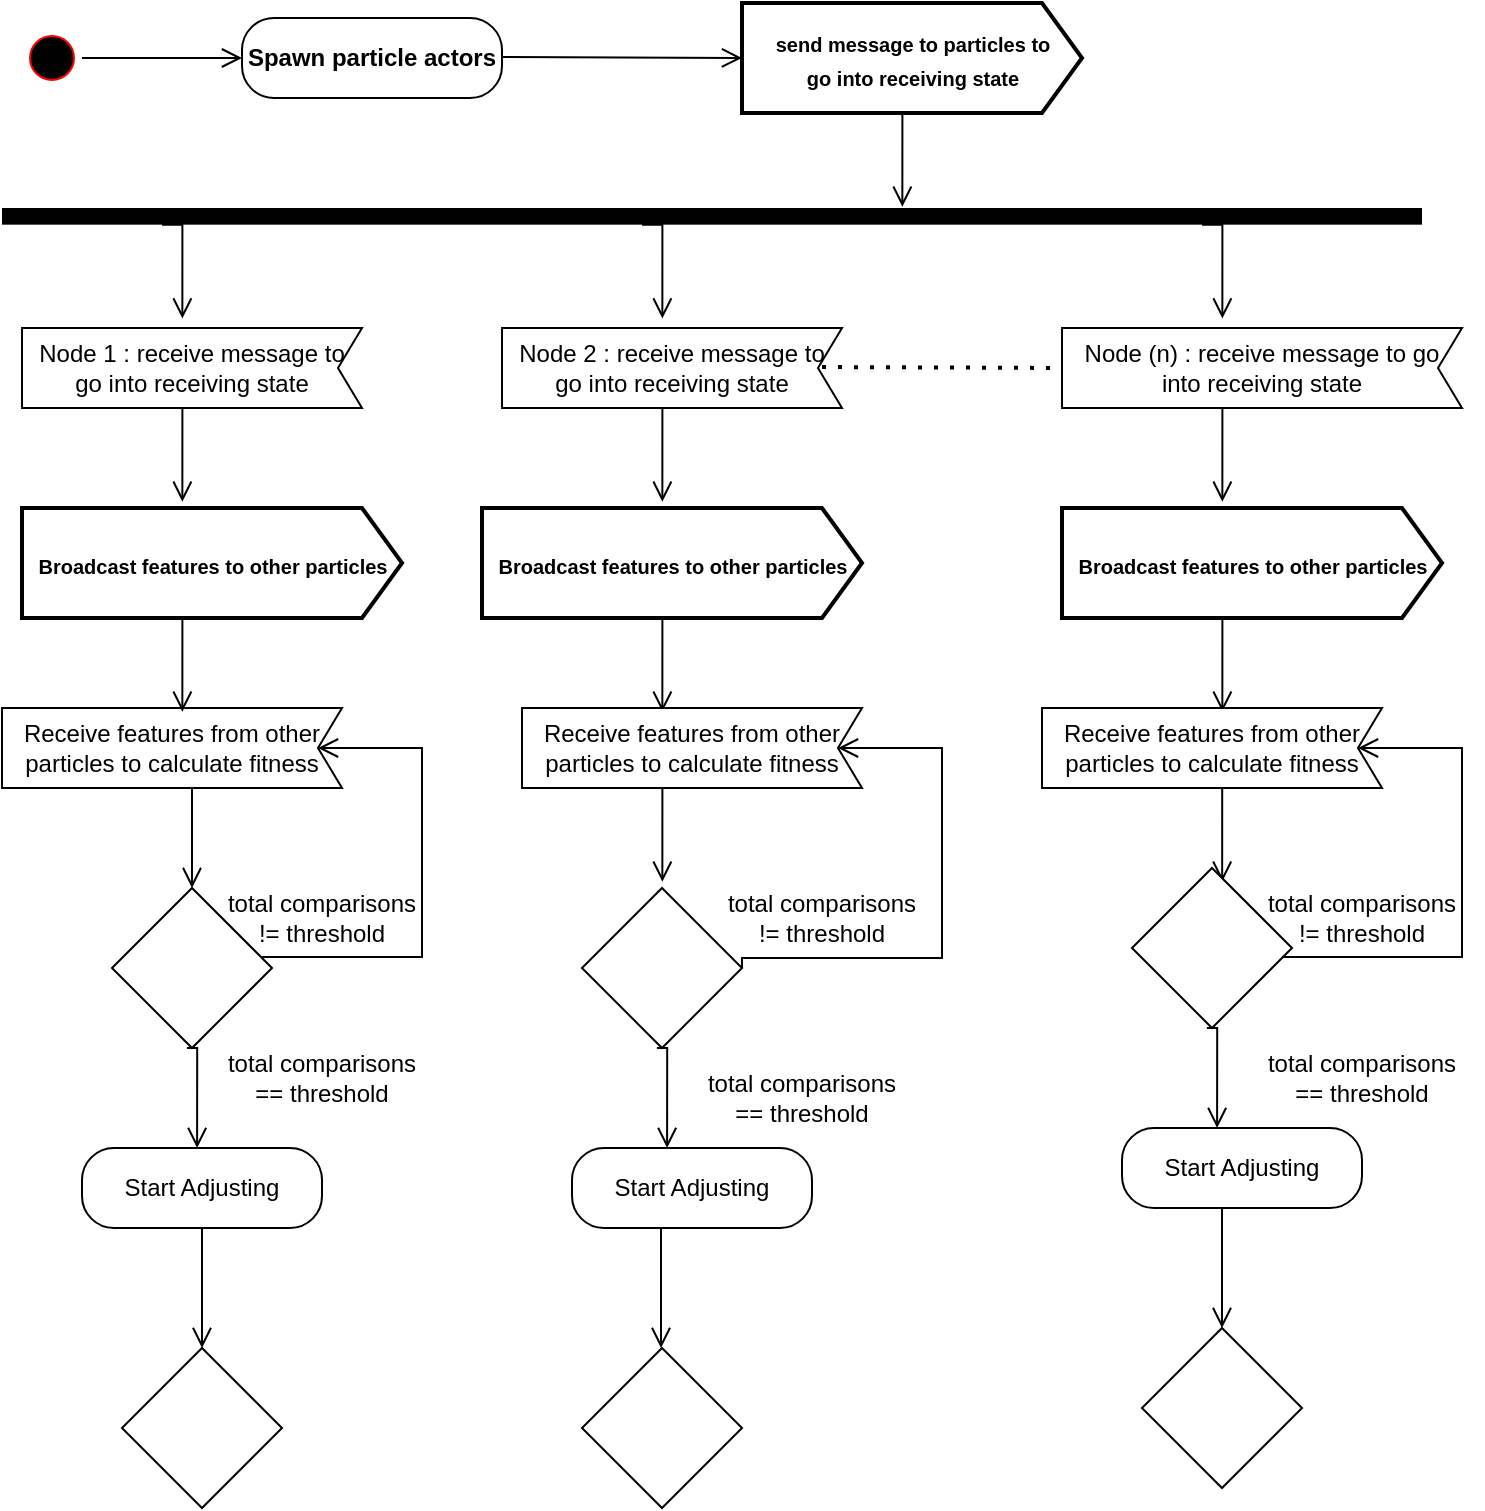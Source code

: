 <mxfile version="15.8.9" type="github">
  <diagram id="o7CnlwriqrgJlkFAMORM" name="Page-1">
    <mxGraphModel dx="1038" dy="583" grid="1" gridSize="10" guides="1" tooltips="1" connect="1" arrows="1" fold="1" page="1" pageScale="1" pageWidth="827" pageHeight="1169" math="0" shadow="0">
      <root>
        <mxCell id="0" />
        <mxCell id="1" parent="0" />
        <mxCell id="h_NruhMYLR7X871ljR6K-1" value="" style="ellipse;html=1;shape=startState;fillColor=#000000;strokeColor=#ff0000;" vertex="1" parent="1">
          <mxGeometry x="40" y="50" width="30" height="30" as="geometry" />
        </mxCell>
        <mxCell id="h_NruhMYLR7X871ljR6K-2" value="" style="edgeStyle=orthogonalEdgeStyle;html=1;verticalAlign=bottom;endArrow=open;endSize=8;strokeColor=#000000;rounded=0;" edge="1" parent="1" source="h_NruhMYLR7X871ljR6K-1">
          <mxGeometry relative="1" as="geometry">
            <mxPoint x="150" y="65" as="targetPoint" />
          </mxGeometry>
        </mxCell>
        <mxCell id="h_NruhMYLR7X871ljR6K-3" value="&lt;b&gt;Spawn particle actors&lt;/b&gt;" style="rounded=1;whiteSpace=wrap;html=1;arcSize=40;fontColor=#000000;fillColor=#FFFFFF;strokeColor=#000000;" vertex="1" parent="1">
          <mxGeometry x="150" y="45" width="130" height="40" as="geometry" />
        </mxCell>
        <mxCell id="h_NruhMYLR7X871ljR6K-4" value="&lt;font style=&quot;font-size: 10px&quot;&gt;&lt;b&gt;send message to particles to &lt;br&gt;go into receiving state&lt;br&gt;&lt;/b&gt;&lt;/font&gt;" style="html=1;shape=mxgraph.infographic.ribbonSimple;notch1=0;notch2=20;align=center;verticalAlign=middle;fontSize=14;fontStyle=0;fillColor=#FFFFFF;strokeWidth=2;" vertex="1" parent="1">
          <mxGeometry x="400" y="37.5" width="170" height="55" as="geometry" />
        </mxCell>
        <mxCell id="h_NruhMYLR7X871ljR6K-5" value="" style="edgeStyle=orthogonalEdgeStyle;html=1;verticalAlign=bottom;endArrow=open;endSize=8;strokeColor=#000000;rounded=0;entryX=0;entryY=0;entryDx=0;entryDy=27.5;entryPerimeter=0;" edge="1" parent="1" target="h_NruhMYLR7X871ljR6K-4">
          <mxGeometry relative="1" as="geometry">
            <mxPoint x="360" y="64.5" as="targetPoint" />
            <mxPoint x="280" y="64.5" as="sourcePoint" />
          </mxGeometry>
        </mxCell>
        <mxCell id="h_NruhMYLR7X871ljR6K-6" value="" style="edgeStyle=orthogonalEdgeStyle;html=1;verticalAlign=bottom;endArrow=open;endSize=8;strokeColor=#000000;rounded=0;exitX=0.743;exitY=0.167;exitDx=0;exitDy=0;exitPerimeter=0;" edge="1" parent="1">
          <mxGeometry relative="1" as="geometry">
            <mxPoint x="480.18" y="139.4" as="targetPoint" />
            <mxPoint x="470.0" y="92.541" as="sourcePoint" />
            <Array as="points">
              <mxPoint x="480.18" y="92.4" />
            </Array>
          </mxGeometry>
        </mxCell>
        <mxCell id="h_NruhMYLR7X871ljR6K-7" value="" style="html=1;points=[];perimeter=orthogonalPerimeter;fillColor=#000000;strokeColor=none;direction=north;" vertex="1" parent="1">
          <mxGeometry x="30" y="140" width="710" height="8.33" as="geometry" />
        </mxCell>
        <mxCell id="h_NruhMYLR7X871ljR6K-8" value="" style="edgeStyle=orthogonalEdgeStyle;html=1;verticalAlign=bottom;endArrow=open;endSize=8;strokeColor=#000000;rounded=0;exitX=0.743;exitY=0.167;exitDx=0;exitDy=0;exitPerimeter=0;" edge="1" parent="1">
          <mxGeometry relative="1" as="geometry">
            <mxPoint x="120.18" y="195.23" as="targetPoint" />
            <mxPoint x="110.0" y="148.371" as="sourcePoint" />
            <Array as="points">
              <mxPoint x="120.18" y="148.23" />
            </Array>
          </mxGeometry>
        </mxCell>
        <mxCell id="h_NruhMYLR7X871ljR6K-9" value="" style="edgeStyle=orthogonalEdgeStyle;html=1;verticalAlign=bottom;endArrow=open;endSize=8;strokeColor=#000000;rounded=0;exitX=0.743;exitY=0.167;exitDx=0;exitDy=0;exitPerimeter=0;" edge="1" parent="1">
          <mxGeometry relative="1" as="geometry">
            <mxPoint x="360.18" y="195.23" as="targetPoint" />
            <mxPoint x="350.0" y="148.371" as="sourcePoint" />
            <Array as="points">
              <mxPoint x="360.18" y="148.23" />
            </Array>
          </mxGeometry>
        </mxCell>
        <mxCell id="h_NruhMYLR7X871ljR6K-10" value="" style="edgeStyle=orthogonalEdgeStyle;html=1;verticalAlign=bottom;endArrow=open;endSize=8;strokeColor=#000000;rounded=0;exitX=0.743;exitY=0.167;exitDx=0;exitDy=0;exitPerimeter=0;" edge="1" parent="1">
          <mxGeometry relative="1" as="geometry">
            <mxPoint x="640.18" y="195.23" as="targetPoint" />
            <mxPoint x="630.0" y="148.371" as="sourcePoint" />
            <Array as="points">
              <mxPoint x="640.18" y="148.23" />
            </Array>
          </mxGeometry>
        </mxCell>
        <mxCell id="h_NruhMYLR7X871ljR6K-11" value="Node 1 : receive message to go into receiving state" style="shape=mxgraph.sysml.accEvent;flipH=1;whiteSpace=wrap;align=center;" vertex="1" parent="1">
          <mxGeometry x="40" y="200" width="170" height="40" as="geometry" />
        </mxCell>
        <mxCell id="h_NruhMYLR7X871ljR6K-12" value="Node 2 : receive message to go into receiving state" style="shape=mxgraph.sysml.accEvent;flipH=1;whiteSpace=wrap;align=center;" vertex="1" parent="1">
          <mxGeometry x="280" y="200" width="170" height="40" as="geometry" />
        </mxCell>
        <mxCell id="h_NruhMYLR7X871ljR6K-13" value="Node (n) : receive message to go into receiving state" style="shape=mxgraph.sysml.accEvent;flipH=1;whiteSpace=wrap;align=center;" vertex="1" parent="1">
          <mxGeometry x="560" y="200" width="200" height="40" as="geometry" />
        </mxCell>
        <mxCell id="h_NruhMYLR7X871ljR6K-14" value="" style="endArrow=none;dashed=1;html=1;dashPattern=1 3;strokeWidth=2;rounded=0;exitX=0;exitY=0.5;exitDx=12;exitDy=0;exitPerimeter=0;" edge="1" parent="1">
          <mxGeometry width="50" height="50" relative="1" as="geometry">
            <mxPoint x="440" y="219.5" as="sourcePoint" />
            <mxPoint x="560" y="220" as="targetPoint" />
          </mxGeometry>
        </mxCell>
        <mxCell id="h_NruhMYLR7X871ljR6K-15" value="" style="edgeStyle=orthogonalEdgeStyle;html=1;verticalAlign=bottom;endArrow=open;endSize=8;strokeColor=#000000;rounded=0;exitX=0.743;exitY=0.167;exitDx=0;exitDy=0;exitPerimeter=0;" edge="1" parent="1">
          <mxGeometry relative="1" as="geometry">
            <mxPoint x="120.18" y="286.86" as="targetPoint" />
            <mxPoint x="110.0" y="240.001" as="sourcePoint" />
            <Array as="points">
              <mxPoint x="120.18" y="239.86" />
            </Array>
          </mxGeometry>
        </mxCell>
        <mxCell id="h_NruhMYLR7X871ljR6K-16" value="" style="edgeStyle=orthogonalEdgeStyle;html=1;verticalAlign=bottom;endArrow=open;endSize=8;strokeColor=#000000;rounded=0;exitX=0.743;exitY=0.167;exitDx=0;exitDy=0;exitPerimeter=0;" edge="1" parent="1">
          <mxGeometry relative="1" as="geometry">
            <mxPoint x="360.18" y="286.86" as="targetPoint" />
            <mxPoint x="350.0" y="240.001" as="sourcePoint" />
            <Array as="points">
              <mxPoint x="360.18" y="239.86" />
            </Array>
          </mxGeometry>
        </mxCell>
        <mxCell id="h_NruhMYLR7X871ljR6K-17" value="" style="edgeStyle=orthogonalEdgeStyle;html=1;verticalAlign=bottom;endArrow=open;endSize=8;strokeColor=#000000;rounded=0;exitX=0.743;exitY=0.167;exitDx=0;exitDy=0;exitPerimeter=0;" edge="1" parent="1">
          <mxGeometry relative="1" as="geometry">
            <mxPoint x="640.18" y="286.86" as="targetPoint" />
            <mxPoint x="630.0" y="240.001" as="sourcePoint" />
            <Array as="points">
              <mxPoint x="640.18" y="239.86" />
            </Array>
          </mxGeometry>
        </mxCell>
        <mxCell id="h_NruhMYLR7X871ljR6K-18" value="&lt;font style=&quot;font-size: 10px&quot;&gt;&lt;b&gt;Broadcast features to other particles&lt;br&gt;&lt;/b&gt;&lt;/font&gt;" style="html=1;shape=mxgraph.infographic.ribbonSimple;notch1=0;notch2=20;align=center;verticalAlign=middle;fontSize=14;fontStyle=0;fillColor=#FFFFFF;strokeWidth=2;" vertex="1" parent="1">
          <mxGeometry x="40" y="290" width="190" height="55" as="geometry" />
        </mxCell>
        <mxCell id="h_NruhMYLR7X871ljR6K-19" value="&lt;font style=&quot;font-size: 10px&quot;&gt;&lt;b&gt;Broadcast features to other particles&lt;br&gt;&lt;/b&gt;&lt;/font&gt;" style="html=1;shape=mxgraph.infographic.ribbonSimple;notch1=0;notch2=20;align=center;verticalAlign=middle;fontSize=14;fontStyle=0;fillColor=#FFFFFF;strokeWidth=2;" vertex="1" parent="1">
          <mxGeometry x="270" y="290" width="190" height="55" as="geometry" />
        </mxCell>
        <mxCell id="h_NruhMYLR7X871ljR6K-20" value="&lt;font style=&quot;font-size: 10px&quot;&gt;&lt;b&gt;Broadcast features to other particles&lt;br&gt;&lt;/b&gt;&lt;/font&gt;" style="html=1;shape=mxgraph.infographic.ribbonSimple;notch1=0;notch2=20;align=center;verticalAlign=middle;fontSize=14;fontStyle=0;fillColor=#FFFFFF;strokeWidth=2;" vertex="1" parent="1">
          <mxGeometry x="560" y="290" width="190" height="55" as="geometry" />
        </mxCell>
        <mxCell id="h_NruhMYLR7X871ljR6K-21" value="Receive features from other particles to calculate fitness" style="shape=mxgraph.sysml.accEvent;flipH=1;whiteSpace=wrap;align=center;" vertex="1" parent="1">
          <mxGeometry x="30" y="390" width="170" height="40" as="geometry" />
        </mxCell>
        <mxCell id="h_NruhMYLR7X871ljR6K-22" value="" style="edgeStyle=orthogonalEdgeStyle;html=1;verticalAlign=bottom;endArrow=open;endSize=8;strokeColor=#000000;rounded=0;exitX=0.743;exitY=0.167;exitDx=0;exitDy=0;exitPerimeter=0;" edge="1" parent="1">
          <mxGeometry relative="1" as="geometry">
            <mxPoint x="120.18" y="391.86" as="targetPoint" />
            <mxPoint x="110.0" y="345.001" as="sourcePoint" />
            <Array as="points">
              <mxPoint x="120.18" y="344.86" />
            </Array>
          </mxGeometry>
        </mxCell>
        <mxCell id="h_NruhMYLR7X871ljR6K-23" value="" style="edgeStyle=orthogonalEdgeStyle;html=1;verticalAlign=bottom;endArrow=open;endSize=8;strokeColor=#000000;rounded=0;exitX=0.743;exitY=0.167;exitDx=0;exitDy=0;exitPerimeter=0;" edge="1" parent="1">
          <mxGeometry relative="1" as="geometry">
            <mxPoint x="360.18" y="391.86" as="targetPoint" />
            <mxPoint x="350.0" y="345.001" as="sourcePoint" />
            <Array as="points">
              <mxPoint x="360.18" y="344.86" />
            </Array>
          </mxGeometry>
        </mxCell>
        <mxCell id="h_NruhMYLR7X871ljR6K-24" value="" style="edgeStyle=orthogonalEdgeStyle;html=1;verticalAlign=bottom;endArrow=open;endSize=8;strokeColor=#000000;rounded=0;exitX=0.743;exitY=0.167;exitDx=0;exitDy=0;exitPerimeter=0;" edge="1" parent="1">
          <mxGeometry relative="1" as="geometry">
            <mxPoint x="640.18" y="391.86" as="targetPoint" />
            <mxPoint x="630.0" y="345.001" as="sourcePoint" />
            <Array as="points">
              <mxPoint x="640.18" y="344.86" />
            </Array>
          </mxGeometry>
        </mxCell>
        <mxCell id="h_NruhMYLR7X871ljR6K-25" value="Receive features from other particles to calculate fitness" style="shape=mxgraph.sysml.accEvent;flipH=1;whiteSpace=wrap;align=center;" vertex="1" parent="1">
          <mxGeometry x="290" y="390" width="170" height="40" as="geometry" />
        </mxCell>
        <mxCell id="h_NruhMYLR7X871ljR6K-26" value="Receive features from other particles to calculate fitness" style="shape=mxgraph.sysml.accEvent;flipH=1;whiteSpace=wrap;align=center;" vertex="1" parent="1">
          <mxGeometry x="550" y="390" width="170" height="40" as="geometry" />
        </mxCell>
        <mxCell id="h_NruhMYLR7X871ljR6K-27" value="" style="rhombus;whiteSpace=wrap;html=1;" vertex="1" parent="1">
          <mxGeometry x="85" y="480" width="80" height="80" as="geometry" />
        </mxCell>
        <mxCell id="h_NruhMYLR7X871ljR6K-28" value="" style="edgeStyle=orthogonalEdgeStyle;html=1;verticalAlign=bottom;endArrow=open;endSize=8;strokeColor=#000000;rounded=0;exitX=0.743;exitY=0.167;exitDx=0;exitDy=0;exitPerimeter=0;entryX=0.5;entryY=0;entryDx=0;entryDy=0;" edge="1" parent="1" target="h_NruhMYLR7X871ljR6K-27">
          <mxGeometry relative="1" as="geometry">
            <mxPoint x="130.08" y="476.86" as="targetPoint" />
            <mxPoint x="119.9" y="430.001" as="sourcePoint" />
            <Array as="points">
              <mxPoint x="125" y="430" />
            </Array>
          </mxGeometry>
        </mxCell>
        <mxCell id="h_NruhMYLR7X871ljR6K-29" value="" style="edgeStyle=orthogonalEdgeStyle;html=1;verticalAlign=bottom;endArrow=open;endSize=8;strokeColor=#000000;rounded=0;exitX=0.743;exitY=0.167;exitDx=0;exitDy=0;exitPerimeter=0;" edge="1" parent="1">
          <mxGeometry relative="1" as="geometry">
            <mxPoint x="360.18" y="476.86" as="targetPoint" />
            <mxPoint x="350.0" y="430.001" as="sourcePoint" />
            <Array as="points">
              <mxPoint x="360.18" y="429.86" />
            </Array>
          </mxGeometry>
        </mxCell>
        <mxCell id="h_NruhMYLR7X871ljR6K-30" value="" style="edgeStyle=orthogonalEdgeStyle;html=1;verticalAlign=bottom;endArrow=open;endSize=8;strokeColor=#000000;rounded=0;exitX=0.743;exitY=0.167;exitDx=0;exitDy=0;exitPerimeter=0;" edge="1" parent="1">
          <mxGeometry relative="1" as="geometry">
            <mxPoint x="640.08" y="476.86" as="targetPoint" />
            <mxPoint x="629.9" y="430.001" as="sourcePoint" />
            <Array as="points">
              <mxPoint x="640.08" y="429.86" />
            </Array>
          </mxGeometry>
        </mxCell>
        <mxCell id="h_NruhMYLR7X871ljR6K-32" value="" style="rhombus;whiteSpace=wrap;html=1;" vertex="1" parent="1">
          <mxGeometry x="320" y="480" width="80" height="80" as="geometry" />
        </mxCell>
        <mxCell id="h_NruhMYLR7X871ljR6K-33" value="" style="rhombus;whiteSpace=wrap;html=1;" vertex="1" parent="1">
          <mxGeometry x="595" y="470" width="80" height="80" as="geometry" />
        </mxCell>
        <mxCell id="h_NruhMYLR7X871ljR6K-34" value="" style="edgeStyle=orthogonalEdgeStyle;html=1;verticalAlign=bottom;endArrow=open;endSize=8;strokeColor=#000000;rounded=0;exitX=0.743;exitY=0.167;exitDx=0;exitDy=0;exitPerimeter=0;entryX=0.5;entryY=0;entryDx=0;entryDy=0;" edge="1" parent="1">
          <mxGeometry relative="1" as="geometry">
            <mxPoint x="127.55" y="610" as="targetPoint" />
            <mxPoint x="122.45" y="560.001" as="sourcePoint" />
            <Array as="points">
              <mxPoint x="128" y="560" />
            </Array>
          </mxGeometry>
        </mxCell>
        <mxCell id="h_NruhMYLR7X871ljR6K-35" value="" style="edgeStyle=orthogonalEdgeStyle;html=1;verticalAlign=bottom;endArrow=open;endSize=8;strokeColor=#000000;rounded=0;exitX=0.743;exitY=0.167;exitDx=0;exitDy=0;exitPerimeter=0;entryX=0.5;entryY=0;entryDx=0;entryDy=0;" edge="1" parent="1">
          <mxGeometry relative="1" as="geometry">
            <mxPoint x="362.55" y="610" as="targetPoint" />
            <mxPoint x="357.45" y="560.001" as="sourcePoint" />
            <Array as="points">
              <mxPoint x="362.55" y="560" />
            </Array>
          </mxGeometry>
        </mxCell>
        <mxCell id="h_NruhMYLR7X871ljR6K-36" value="" style="edgeStyle=orthogonalEdgeStyle;html=1;verticalAlign=bottom;endArrow=open;endSize=8;strokeColor=#000000;rounded=0;exitX=0.743;exitY=0.167;exitDx=0;exitDy=0;exitPerimeter=0;entryX=0.5;entryY=0;entryDx=0;entryDy=0;" edge="1" parent="1">
          <mxGeometry relative="1" as="geometry">
            <mxPoint x="637.55" y="600" as="targetPoint" />
            <mxPoint x="632.45" y="550.001" as="sourcePoint" />
            <Array as="points">
              <mxPoint x="637.55" y="550" />
            </Array>
          </mxGeometry>
        </mxCell>
        <mxCell id="h_NruhMYLR7X871ljR6K-37" value="total comparisons == threshold" style="text;html=1;strokeColor=none;fillColor=none;align=center;verticalAlign=middle;whiteSpace=wrap;rounded=0;" vertex="1" parent="1">
          <mxGeometry x="140" y="560" width="100" height="30" as="geometry" />
        </mxCell>
        <mxCell id="h_NruhMYLR7X871ljR6K-38" value="total comparisons == threshold" style="text;html=1;strokeColor=none;fillColor=none;align=center;verticalAlign=middle;whiteSpace=wrap;rounded=0;" vertex="1" parent="1">
          <mxGeometry x="380" y="570" width="100" height="30" as="geometry" />
        </mxCell>
        <mxCell id="h_NruhMYLR7X871ljR6K-39" value="total comparisons == threshold" style="text;html=1;strokeColor=none;fillColor=none;align=center;verticalAlign=middle;whiteSpace=wrap;rounded=0;" vertex="1" parent="1">
          <mxGeometry x="660" y="560" width="100" height="30" as="geometry" />
        </mxCell>
        <mxCell id="h_NruhMYLR7X871ljR6K-40" value="Start Adjusting" style="rounded=1;whiteSpace=wrap;html=1;arcSize=40;fontColor=#000000;fillColor=#FFFFFF;strokeColor=#000000;" vertex="1" parent="1">
          <mxGeometry x="70" y="610" width="120" height="40" as="geometry" />
        </mxCell>
        <mxCell id="h_NruhMYLR7X871ljR6K-41" value="" style="edgeStyle=orthogonalEdgeStyle;html=1;verticalAlign=bottom;endArrow=open;endSize=8;strokeColor=#000000;rounded=0;" edge="1" source="h_NruhMYLR7X871ljR6K-40" parent="1">
          <mxGeometry relative="1" as="geometry">
            <mxPoint x="130" y="710" as="targetPoint" />
          </mxGeometry>
        </mxCell>
        <mxCell id="h_NruhMYLR7X871ljR6K-42" value="" style="edgeStyle=orthogonalEdgeStyle;html=1;verticalAlign=bottom;endArrow=open;endSize=8;strokeColor=#000000;rounded=0;entryX=0;entryY=0.5;entryDx=12;entryDy=0;entryPerimeter=0;" edge="1" parent="1" target="h_NruhMYLR7X871ljR6K-21">
          <mxGeometry relative="1" as="geometry">
            <mxPoint x="210" y="410" as="targetPoint" />
            <mxPoint x="160" y="514.5" as="sourcePoint" />
            <Array as="points">
              <mxPoint x="240" y="515" />
              <mxPoint x="240" y="410" />
            </Array>
          </mxGeometry>
        </mxCell>
        <mxCell id="h_NruhMYLR7X871ljR6K-43" value="" style="edgeStyle=orthogonalEdgeStyle;html=1;verticalAlign=bottom;endArrow=open;endSize=8;strokeColor=#000000;rounded=0;entryX=0;entryY=0.5;entryDx=12;entryDy=0;entryPerimeter=0;exitX=1;exitY=0.5;exitDx=0;exitDy=0;" edge="1" parent="1" source="h_NruhMYLR7X871ljR6K-32">
          <mxGeometry relative="1" as="geometry">
            <mxPoint x="448" y="410" as="targetPoint" />
            <mxPoint x="420" y="514.5" as="sourcePoint" />
            <Array as="points">
              <mxPoint x="400" y="515" />
              <mxPoint x="500" y="515" />
              <mxPoint x="500" y="410" />
            </Array>
          </mxGeometry>
        </mxCell>
        <mxCell id="h_NruhMYLR7X871ljR6K-44" value="" style="edgeStyle=orthogonalEdgeStyle;html=1;verticalAlign=bottom;endArrow=open;endSize=8;strokeColor=#000000;rounded=0;entryX=0;entryY=0.5;entryDx=12;entryDy=0;entryPerimeter=0;exitX=0.938;exitY=0.556;exitDx=0;exitDy=0;exitPerimeter=0;" edge="1" parent="1" source="h_NruhMYLR7X871ljR6K-33">
          <mxGeometry relative="1" as="geometry">
            <mxPoint x="708" y="410" as="targetPoint" />
            <mxPoint x="680" y="514.5" as="sourcePoint" />
            <Array as="points">
              <mxPoint x="760" y="515" />
              <mxPoint x="760" y="410" />
            </Array>
          </mxGeometry>
        </mxCell>
        <mxCell id="h_NruhMYLR7X871ljR6K-45" value="Start Adjusting" style="rounded=1;whiteSpace=wrap;html=1;arcSize=40;fontColor=#000000;fillColor=#FFFFFF;strokeColor=#000000;" vertex="1" parent="1">
          <mxGeometry x="315" y="610" width="120" height="40" as="geometry" />
        </mxCell>
        <mxCell id="h_NruhMYLR7X871ljR6K-46" value="Start Adjusting" style="rounded=1;whiteSpace=wrap;html=1;arcSize=40;fontColor=#000000;fillColor=#FFFFFF;strokeColor=#000000;" vertex="1" parent="1">
          <mxGeometry x="590" y="600" width="120" height="40" as="geometry" />
        </mxCell>
        <mxCell id="h_NruhMYLR7X871ljR6K-47" value="" style="rhombus;whiteSpace=wrap;html=1;" vertex="1" parent="1">
          <mxGeometry x="90" y="710" width="80" height="80" as="geometry" />
        </mxCell>
        <mxCell id="h_NruhMYLR7X871ljR6K-48" value="" style="edgeStyle=orthogonalEdgeStyle;html=1;verticalAlign=bottom;endArrow=open;endSize=8;strokeColor=#000000;rounded=0;" edge="1" parent="1">
          <mxGeometry relative="1" as="geometry">
            <mxPoint x="359.5" y="710" as="targetPoint" />
            <mxPoint x="359.5" y="650" as="sourcePoint" />
          </mxGeometry>
        </mxCell>
        <mxCell id="h_NruhMYLR7X871ljR6K-49" value="" style="edgeStyle=orthogonalEdgeStyle;html=1;verticalAlign=bottom;endArrow=open;endSize=8;strokeColor=#000000;rounded=0;" edge="1" parent="1">
          <mxGeometry relative="1" as="geometry">
            <mxPoint x="640" y="700" as="targetPoint" />
            <mxPoint x="640" y="640" as="sourcePoint" />
          </mxGeometry>
        </mxCell>
        <mxCell id="h_NruhMYLR7X871ljR6K-50" value="" style="rhombus;whiteSpace=wrap;html=1;" vertex="1" parent="1">
          <mxGeometry x="320" y="710" width="80" height="80" as="geometry" />
        </mxCell>
        <mxCell id="h_NruhMYLR7X871ljR6K-51" value="" style="rhombus;whiteSpace=wrap;html=1;" vertex="1" parent="1">
          <mxGeometry x="600" y="700" width="80" height="80" as="geometry" />
        </mxCell>
        <mxCell id="h_NruhMYLR7X871ljR6K-52" value="total comparisons != threshold" style="text;html=1;strokeColor=none;fillColor=none;align=center;verticalAlign=middle;whiteSpace=wrap;rounded=0;" vertex="1" parent="1">
          <mxGeometry x="140" y="480" width="100" height="30" as="geometry" />
        </mxCell>
        <mxCell id="h_NruhMYLR7X871ljR6K-53" value="total comparisons != threshold" style="text;html=1;strokeColor=none;fillColor=none;align=center;verticalAlign=middle;whiteSpace=wrap;rounded=0;" vertex="1" parent="1">
          <mxGeometry x="390" y="480" width="100" height="30" as="geometry" />
        </mxCell>
        <mxCell id="h_NruhMYLR7X871ljR6K-54" value="total comparisons != threshold" style="text;html=1;strokeColor=none;fillColor=none;align=center;verticalAlign=middle;whiteSpace=wrap;rounded=0;" vertex="1" parent="1">
          <mxGeometry x="660" y="480" width="100" height="30" as="geometry" />
        </mxCell>
      </root>
    </mxGraphModel>
  </diagram>
</mxfile>
